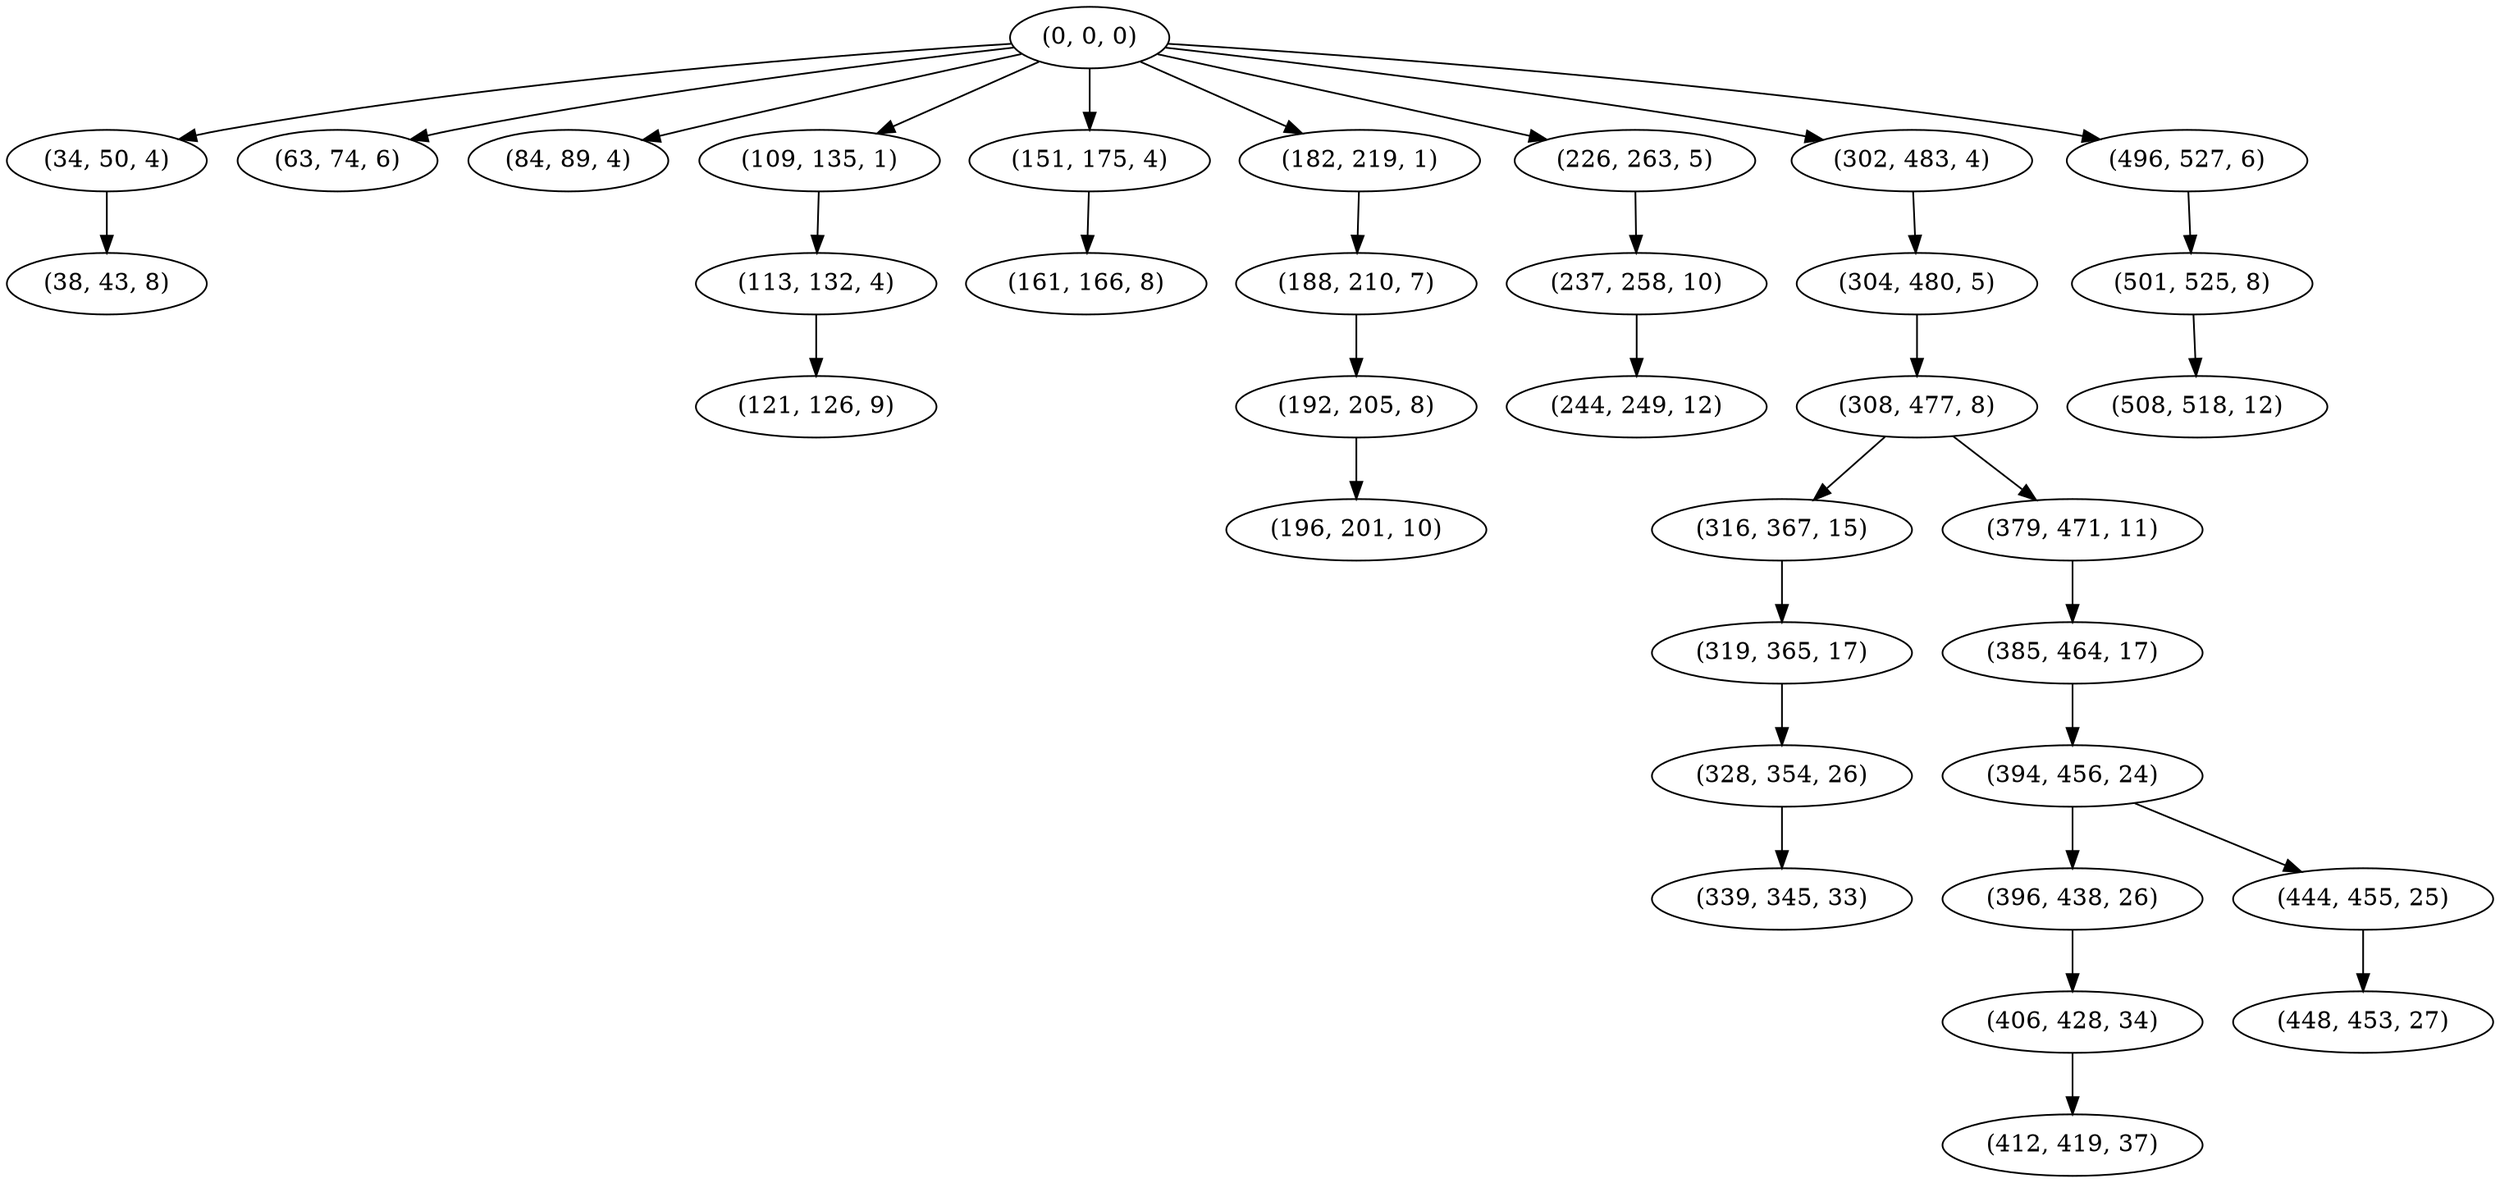 digraph tree {
    "(0, 0, 0)";
    "(34, 50, 4)";
    "(38, 43, 8)";
    "(63, 74, 6)";
    "(84, 89, 4)";
    "(109, 135, 1)";
    "(113, 132, 4)";
    "(121, 126, 9)";
    "(151, 175, 4)";
    "(161, 166, 8)";
    "(182, 219, 1)";
    "(188, 210, 7)";
    "(192, 205, 8)";
    "(196, 201, 10)";
    "(226, 263, 5)";
    "(237, 258, 10)";
    "(244, 249, 12)";
    "(302, 483, 4)";
    "(304, 480, 5)";
    "(308, 477, 8)";
    "(316, 367, 15)";
    "(319, 365, 17)";
    "(328, 354, 26)";
    "(339, 345, 33)";
    "(379, 471, 11)";
    "(385, 464, 17)";
    "(394, 456, 24)";
    "(396, 438, 26)";
    "(406, 428, 34)";
    "(412, 419, 37)";
    "(444, 455, 25)";
    "(448, 453, 27)";
    "(496, 527, 6)";
    "(501, 525, 8)";
    "(508, 518, 12)";
    "(0, 0, 0)" -> "(34, 50, 4)";
    "(0, 0, 0)" -> "(63, 74, 6)";
    "(0, 0, 0)" -> "(84, 89, 4)";
    "(0, 0, 0)" -> "(109, 135, 1)";
    "(0, 0, 0)" -> "(151, 175, 4)";
    "(0, 0, 0)" -> "(182, 219, 1)";
    "(0, 0, 0)" -> "(226, 263, 5)";
    "(0, 0, 0)" -> "(302, 483, 4)";
    "(0, 0, 0)" -> "(496, 527, 6)";
    "(34, 50, 4)" -> "(38, 43, 8)";
    "(109, 135, 1)" -> "(113, 132, 4)";
    "(113, 132, 4)" -> "(121, 126, 9)";
    "(151, 175, 4)" -> "(161, 166, 8)";
    "(182, 219, 1)" -> "(188, 210, 7)";
    "(188, 210, 7)" -> "(192, 205, 8)";
    "(192, 205, 8)" -> "(196, 201, 10)";
    "(226, 263, 5)" -> "(237, 258, 10)";
    "(237, 258, 10)" -> "(244, 249, 12)";
    "(302, 483, 4)" -> "(304, 480, 5)";
    "(304, 480, 5)" -> "(308, 477, 8)";
    "(308, 477, 8)" -> "(316, 367, 15)";
    "(308, 477, 8)" -> "(379, 471, 11)";
    "(316, 367, 15)" -> "(319, 365, 17)";
    "(319, 365, 17)" -> "(328, 354, 26)";
    "(328, 354, 26)" -> "(339, 345, 33)";
    "(379, 471, 11)" -> "(385, 464, 17)";
    "(385, 464, 17)" -> "(394, 456, 24)";
    "(394, 456, 24)" -> "(396, 438, 26)";
    "(394, 456, 24)" -> "(444, 455, 25)";
    "(396, 438, 26)" -> "(406, 428, 34)";
    "(406, 428, 34)" -> "(412, 419, 37)";
    "(444, 455, 25)" -> "(448, 453, 27)";
    "(496, 527, 6)" -> "(501, 525, 8)";
    "(501, 525, 8)" -> "(508, 518, 12)";
}
